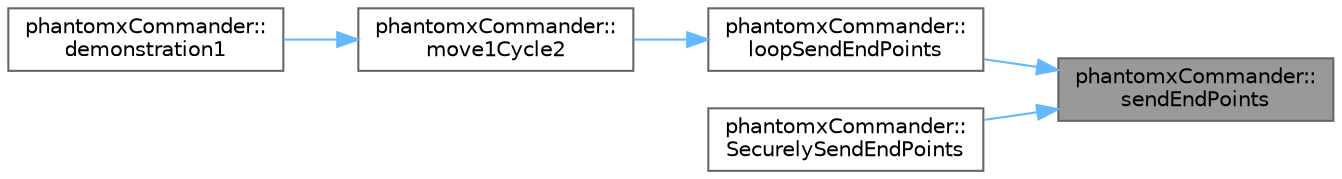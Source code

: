 digraph "phantomxCommander::sendEndPoints"
{
 // LATEX_PDF_SIZE
  bgcolor="transparent";
  edge [fontname=Helvetica,fontsize=10,labelfontname=Helvetica,labelfontsize=10];
  node [fontname=Helvetica,fontsize=10,shape=box,height=0.2,width=0.4];
  rankdir="RL";
  Node1 [id="Node000001",label="phantomxCommander::\lsendEndPoints",height=0.2,width=0.4,color="gray40", fillcolor="grey60", style="filled", fontcolor="black",tooltip=" "];
  Node1 -> Node2 [id="edge1_Node000001_Node000002",dir="back",color="steelblue1",style="solid",tooltip=" "];
  Node2 [id="Node000002",label="phantomxCommander::\lloopSendEndPoints",height=0.2,width=0.4,color="grey40", fillcolor="white", style="filled",URL="$classphantomx_commander.html#a1843061e027fb44d6ac8098ab1e1f1b2",tooltip=" "];
  Node2 -> Node3 [id="edge2_Node000002_Node000003",dir="back",color="steelblue1",style="solid",tooltip=" "];
  Node3 [id="Node000003",label="phantomxCommander::\lmove1Cycle2",height=0.2,width=0.4,color="grey40", fillcolor="white", style="filled",URL="$classphantomx_commander.html#a9069afd198eb9cf3faba67630766718d",tooltip=" "];
  Node3 -> Node4 [id="edge3_Node000003_Node000004",dir="back",color="steelblue1",style="solid",tooltip=" "];
  Node4 [id="Node000004",label="phantomxCommander::\ldemonstration1",height=0.2,width=0.4,color="grey40", fillcolor="white", style="filled",URL="$classphantomx_commander.html#afdeaeb2f2f01e97db6c2226614a299d7",tooltip=" "];
  Node1 -> Node5 [id="edge4_Node000001_Node000005",dir="back",color="steelblue1",style="solid",tooltip=" "];
  Node5 [id="Node000005",label="phantomxCommander::\lSecurelySendEndPoints",height=0.2,width=0.4,color="grey40", fillcolor="white", style="filled",URL="$classphantomx_commander.html#a9e269b389fcc3ff4aa8e3bb306db3ac1",tooltip=" "];
}
